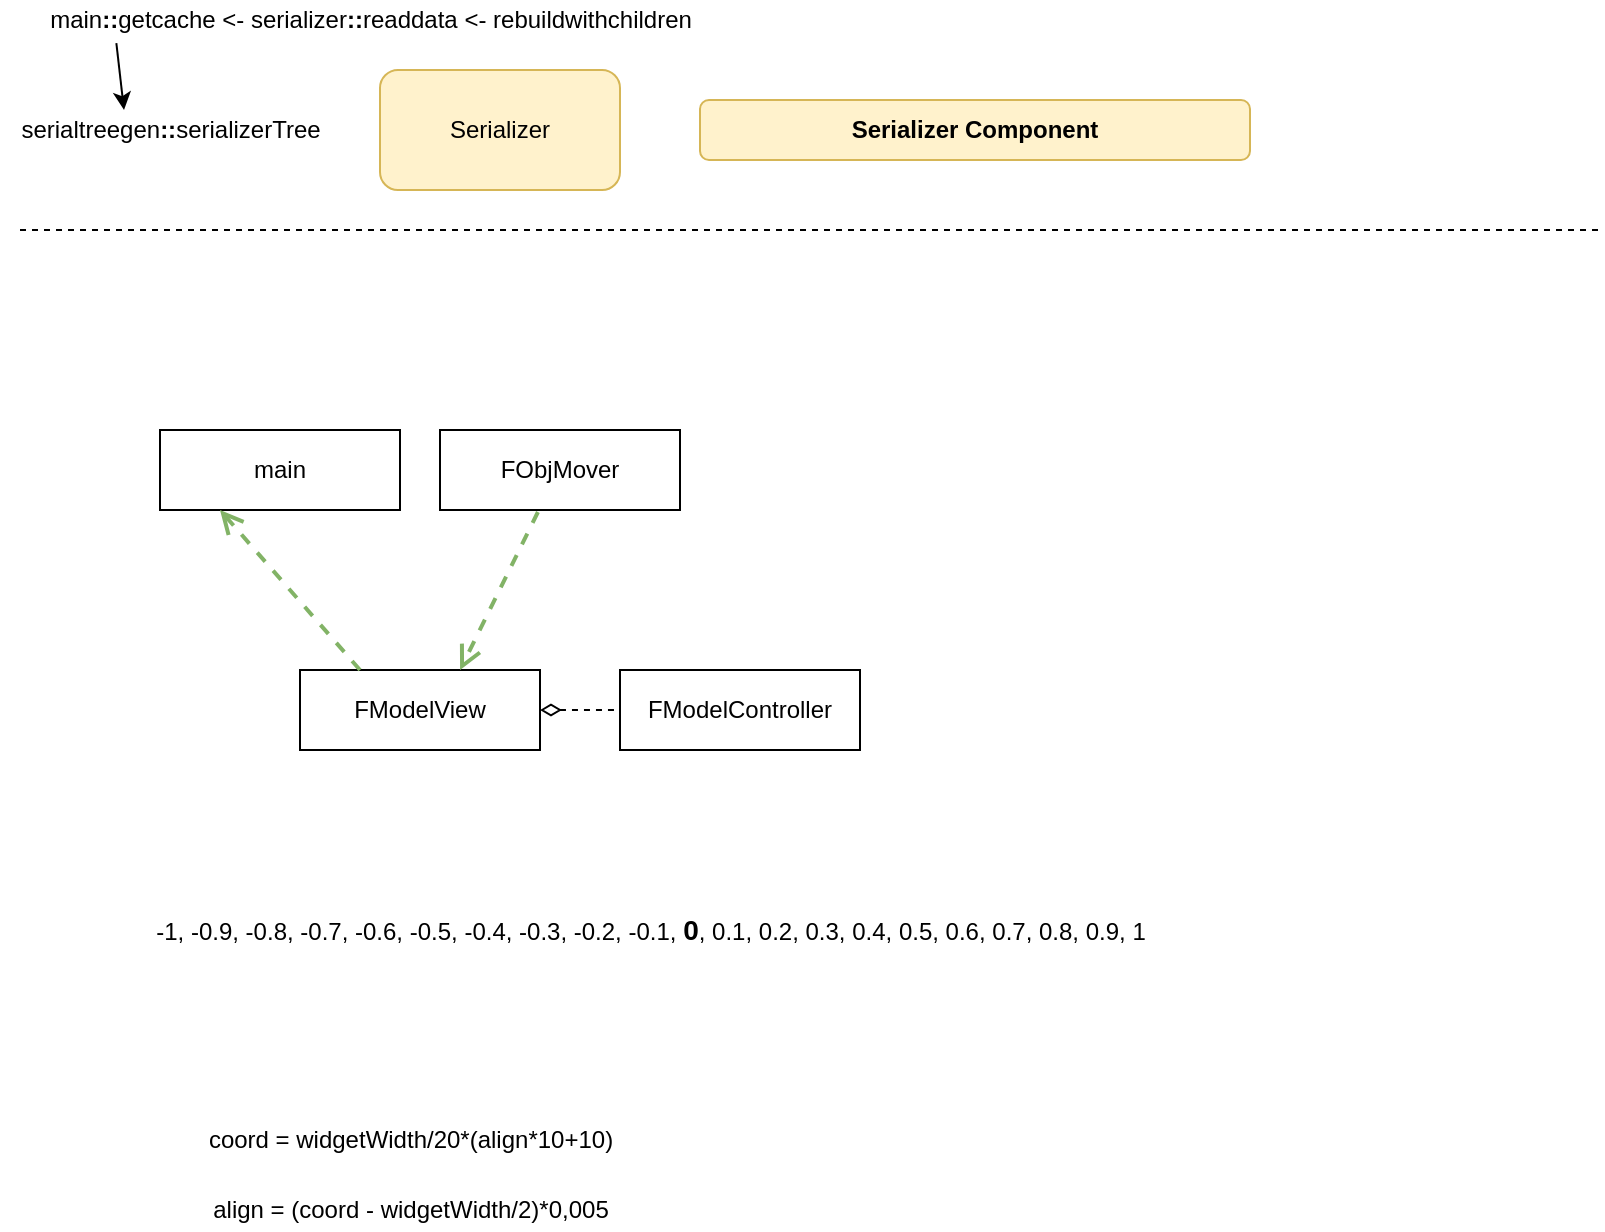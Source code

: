 <mxfile>
    <diagram id="ss9Dthl_odJBopJnDlBL" name="Page-1">
        <mxGraphModel dx="992" dy="560" grid="1" gridSize="10" guides="1" tooltips="1" connect="1" arrows="1" fold="1" page="1" pageScale="1" pageWidth="827" pageHeight="1169" math="0" shadow="0">
            <root>
                <mxCell id="0"/>
                <mxCell id="1" parent="0"/>
                <mxCell id="2" value="&lt;div&gt;main&lt;b&gt;::&lt;/b&gt;getcache &amp;lt;- serializer&lt;b&gt;::&lt;/b&gt;readdata &amp;lt;- rebuildwithchildren&lt;/div&gt;" style="text;html=1;align=center;verticalAlign=middle;resizable=0;points=[];autosize=1;strokeColor=none;" parent="1" vertex="1">
                    <mxGeometry x="15" y="25" width="340" height="20" as="geometry"/>
                </mxCell>
                <mxCell id="3" value="" style="endArrow=classic;html=1;exitX=0.127;exitY=1.08;exitDx=0;exitDy=0;exitPerimeter=0;" parent="1" source="2" edge="1">
                    <mxGeometry width="50" height="50" relative="1" as="geometry">
                        <mxPoint x="390" y="310" as="sourcePoint"/>
                        <mxPoint x="62" y="80" as="targetPoint"/>
                    </mxGeometry>
                </mxCell>
                <mxCell id="4" value="serialtreegen&lt;b&gt;::&lt;/b&gt;serializerTree" style="text;html=1;align=center;verticalAlign=middle;resizable=0;points=[];autosize=1;strokeColor=none;" parent="1" vertex="1">
                    <mxGeometry y="80" width="170" height="20" as="geometry"/>
                </mxCell>
                <mxCell id="6" value="Serializer" style="rounded=1;whiteSpace=wrap;html=1;fillColor=#fff2cc;strokeColor=#d6b656;" parent="1" vertex="1">
                    <mxGeometry x="190" y="60" width="120" height="60" as="geometry"/>
                </mxCell>
                <mxCell id="7" value="&lt;b&gt;Serializer Component&lt;/b&gt;" style="rounded=1;whiteSpace=wrap;html=1;fillColor=#fff2cc;strokeColor=#d6b656;" parent="1" vertex="1">
                    <mxGeometry x="350" y="75" width="275" height="30" as="geometry"/>
                </mxCell>
                <mxCell id="8" value="" style="endArrow=none;dashed=1;html=1;" parent="1" edge="1">
                    <mxGeometry width="50" height="50" relative="1" as="geometry">
                        <mxPoint x="10" y="140" as="sourcePoint"/>
                        <mxPoint x="800" y="140" as="targetPoint"/>
                    </mxGeometry>
                </mxCell>
                <mxCell id="9" value="main" style="rounded=0;whiteSpace=wrap;html=1;" parent="1" vertex="1">
                    <mxGeometry x="80" y="240" width="120" height="40" as="geometry"/>
                </mxCell>
                <mxCell id="10" value="FModelView" style="rounded=0;whiteSpace=wrap;html=1;" parent="1" vertex="1">
                    <mxGeometry x="150" y="360" width="120" height="40" as="geometry"/>
                </mxCell>
                <mxCell id="11" value="FObjMover" style="rounded=0;whiteSpace=wrap;html=1;" parent="1" vertex="1">
                    <mxGeometry x="220" y="240" width="120" height="40" as="geometry"/>
                </mxCell>
                <mxCell id="25" value="" style="endArrow=open;startArrow=none;endFill=0;startFill=0;endSize=8;html=1;verticalAlign=bottom;labelBackgroundColor=none;strokeWidth=2;exitX=0.25;exitY=0;exitDx=0;exitDy=0;entryX=0.25;entryY=1;entryDx=0;entryDy=0;fillColor=#d5e8d4;strokeColor=#82b366;dashed=1;" parent="1" source="10" target="9" edge="1">
                    <mxGeometry width="160" relative="1" as="geometry">
                        <mxPoint x="360" y="340" as="sourcePoint"/>
                        <mxPoint x="520" y="340" as="targetPoint"/>
                    </mxGeometry>
                </mxCell>
                <mxCell id="26" value="" style="endArrow=open;startArrow=none;endFill=0;startFill=0;endSize=8;html=1;verticalAlign=bottom;labelBackgroundColor=none;strokeWidth=2;exitX=0.408;exitY=1.025;exitDx=0;exitDy=0;fillColor=#d5e8d4;strokeColor=#82b366;dashed=1;exitPerimeter=0;entryX=0.667;entryY=0;entryDx=0;entryDy=0;entryPerimeter=0;" parent="1" source="11" target="10" edge="1">
                    <mxGeometry width="160" relative="1" as="geometry">
                        <mxPoint x="360" y="340" as="sourcePoint"/>
                        <mxPoint x="229" y="370" as="targetPoint"/>
                    </mxGeometry>
                </mxCell>
                <mxCell id="27" value="FModelController" style="rounded=0;whiteSpace=wrap;html=1;" parent="1" vertex="1">
                    <mxGeometry x="310" y="360" width="120" height="40" as="geometry"/>
                </mxCell>
                <mxCell id="30" value="" style="endArrow=none;startArrow=diamondThin;endFill=0;startFill=0;html=1;verticalAlign=bottom;labelBackgroundColor=none;strokeWidth=1;startSize=8;endSize=8;dashed=1;exitX=1;exitY=0.5;exitDx=0;exitDy=0;exitPerimeter=0;entryX=0;entryY=0.5;entryDx=0;entryDy=0;" parent="1" source="10" target="27" edge="1">
                    <mxGeometry width="160" relative="1" as="geometry">
                        <mxPoint x="360" y="340" as="sourcePoint"/>
                        <mxPoint x="320" y="340" as="targetPoint"/>
                    </mxGeometry>
                </mxCell>
                <mxCell id="31" value="coord = widgetWidth/20*(align*10+10)" style="text;html=1;align=center;verticalAlign=middle;resizable=0;points=[];autosize=1;strokeColor=none;" vertex="1" parent="1">
                    <mxGeometry x="95" y="585" width="220" height="20" as="geometry"/>
                </mxCell>
                <mxCell id="34" value="align = (coord - widgetWidth/2)*0,005" style="text;html=1;align=center;verticalAlign=middle;resizable=0;points=[];autosize=1;strokeColor=none;" vertex="1" parent="1">
                    <mxGeometry x="100" y="620" width="210" height="20" as="geometry"/>
                </mxCell>
                <mxCell id="43" value="-1, -0.9, -0.8, -0.7, -0.6, -0.5, -0.4, -0.3, -0.2, -0.1, &lt;b&gt;&lt;font style=&quot;font-size: 14px&quot;&gt;0&lt;/font&gt;&lt;/b&gt;, 0.1, 0.2, 0.3, 0.4, 0.5, 0.6, 0.7, 0.8, 0.9, 1" style="text;html=1;align=center;verticalAlign=middle;resizable=0;points=[];autosize=1;strokeColor=none;" vertex="1" parent="1">
                    <mxGeometry x="70" y="480" width="510" height="20" as="geometry"/>
                </mxCell>
            </root>
        </mxGraphModel>
    </diagram>
</mxfile>